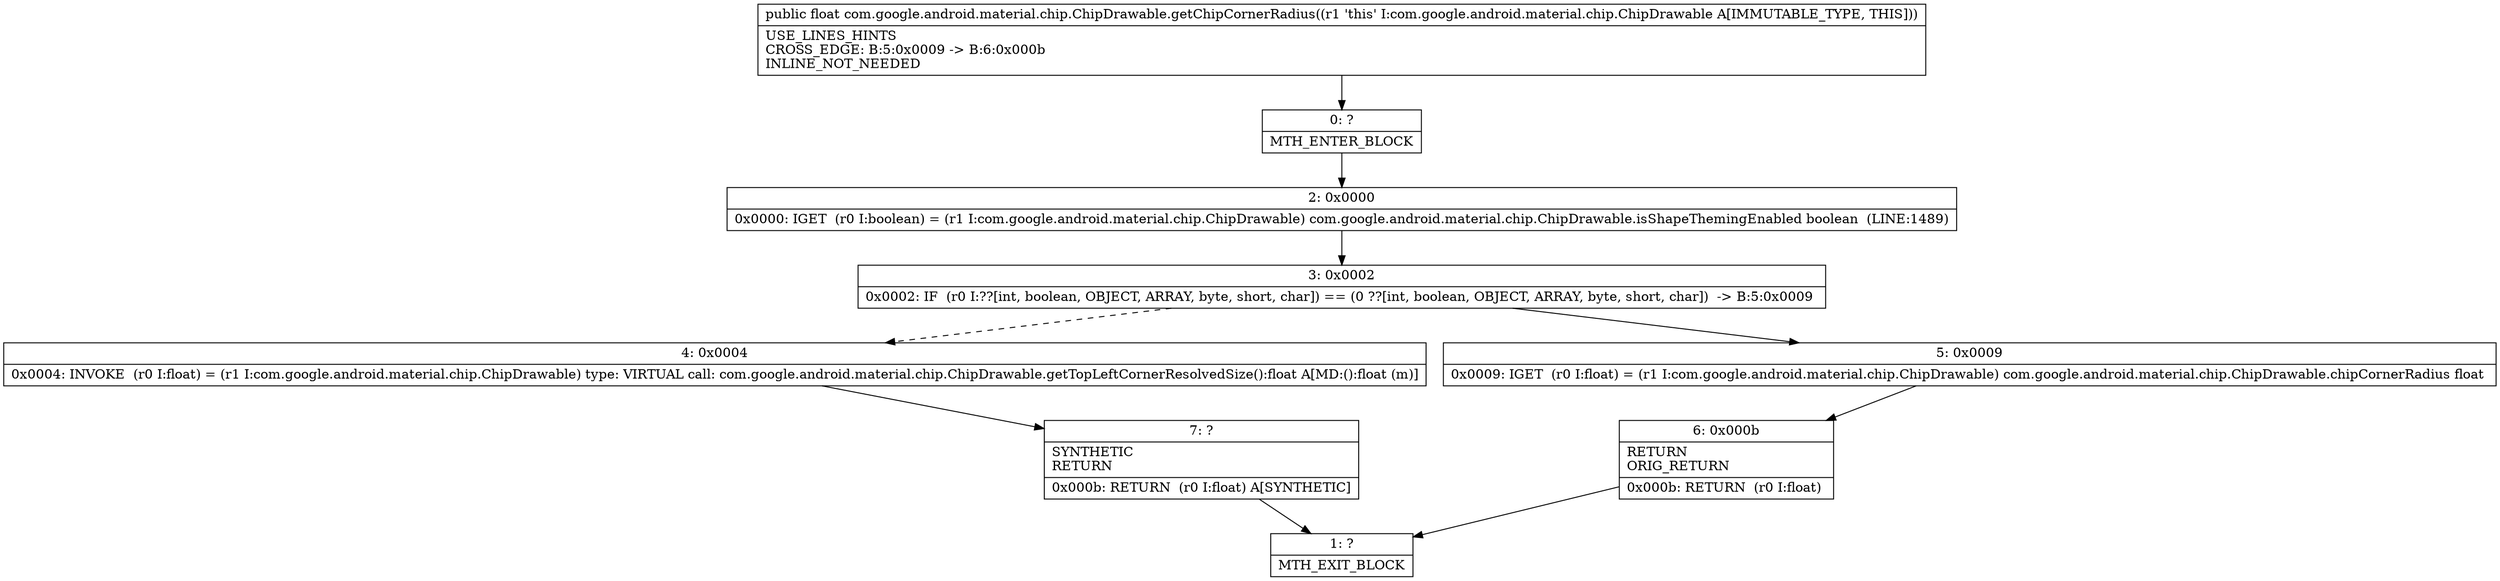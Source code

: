 digraph "CFG forcom.google.android.material.chip.ChipDrawable.getChipCornerRadius()F" {
Node_0 [shape=record,label="{0\:\ ?|MTH_ENTER_BLOCK\l}"];
Node_2 [shape=record,label="{2\:\ 0x0000|0x0000: IGET  (r0 I:boolean) = (r1 I:com.google.android.material.chip.ChipDrawable) com.google.android.material.chip.ChipDrawable.isShapeThemingEnabled boolean  (LINE:1489)\l}"];
Node_3 [shape=record,label="{3\:\ 0x0002|0x0002: IF  (r0 I:??[int, boolean, OBJECT, ARRAY, byte, short, char]) == (0 ??[int, boolean, OBJECT, ARRAY, byte, short, char])  \-\> B:5:0x0009 \l}"];
Node_4 [shape=record,label="{4\:\ 0x0004|0x0004: INVOKE  (r0 I:float) = (r1 I:com.google.android.material.chip.ChipDrawable) type: VIRTUAL call: com.google.android.material.chip.ChipDrawable.getTopLeftCornerResolvedSize():float A[MD:():float (m)]\l}"];
Node_7 [shape=record,label="{7\:\ ?|SYNTHETIC\lRETURN\l|0x000b: RETURN  (r0 I:float) A[SYNTHETIC]\l}"];
Node_1 [shape=record,label="{1\:\ ?|MTH_EXIT_BLOCK\l}"];
Node_5 [shape=record,label="{5\:\ 0x0009|0x0009: IGET  (r0 I:float) = (r1 I:com.google.android.material.chip.ChipDrawable) com.google.android.material.chip.ChipDrawable.chipCornerRadius float \l}"];
Node_6 [shape=record,label="{6\:\ 0x000b|RETURN\lORIG_RETURN\l|0x000b: RETURN  (r0 I:float) \l}"];
MethodNode[shape=record,label="{public float com.google.android.material.chip.ChipDrawable.getChipCornerRadius((r1 'this' I:com.google.android.material.chip.ChipDrawable A[IMMUTABLE_TYPE, THIS]))  | USE_LINES_HINTS\lCROSS_EDGE: B:5:0x0009 \-\> B:6:0x000b\lINLINE_NOT_NEEDED\l}"];
MethodNode -> Node_0;Node_0 -> Node_2;
Node_2 -> Node_3;
Node_3 -> Node_4[style=dashed];
Node_3 -> Node_5;
Node_4 -> Node_7;
Node_7 -> Node_1;
Node_5 -> Node_6;
Node_6 -> Node_1;
}

